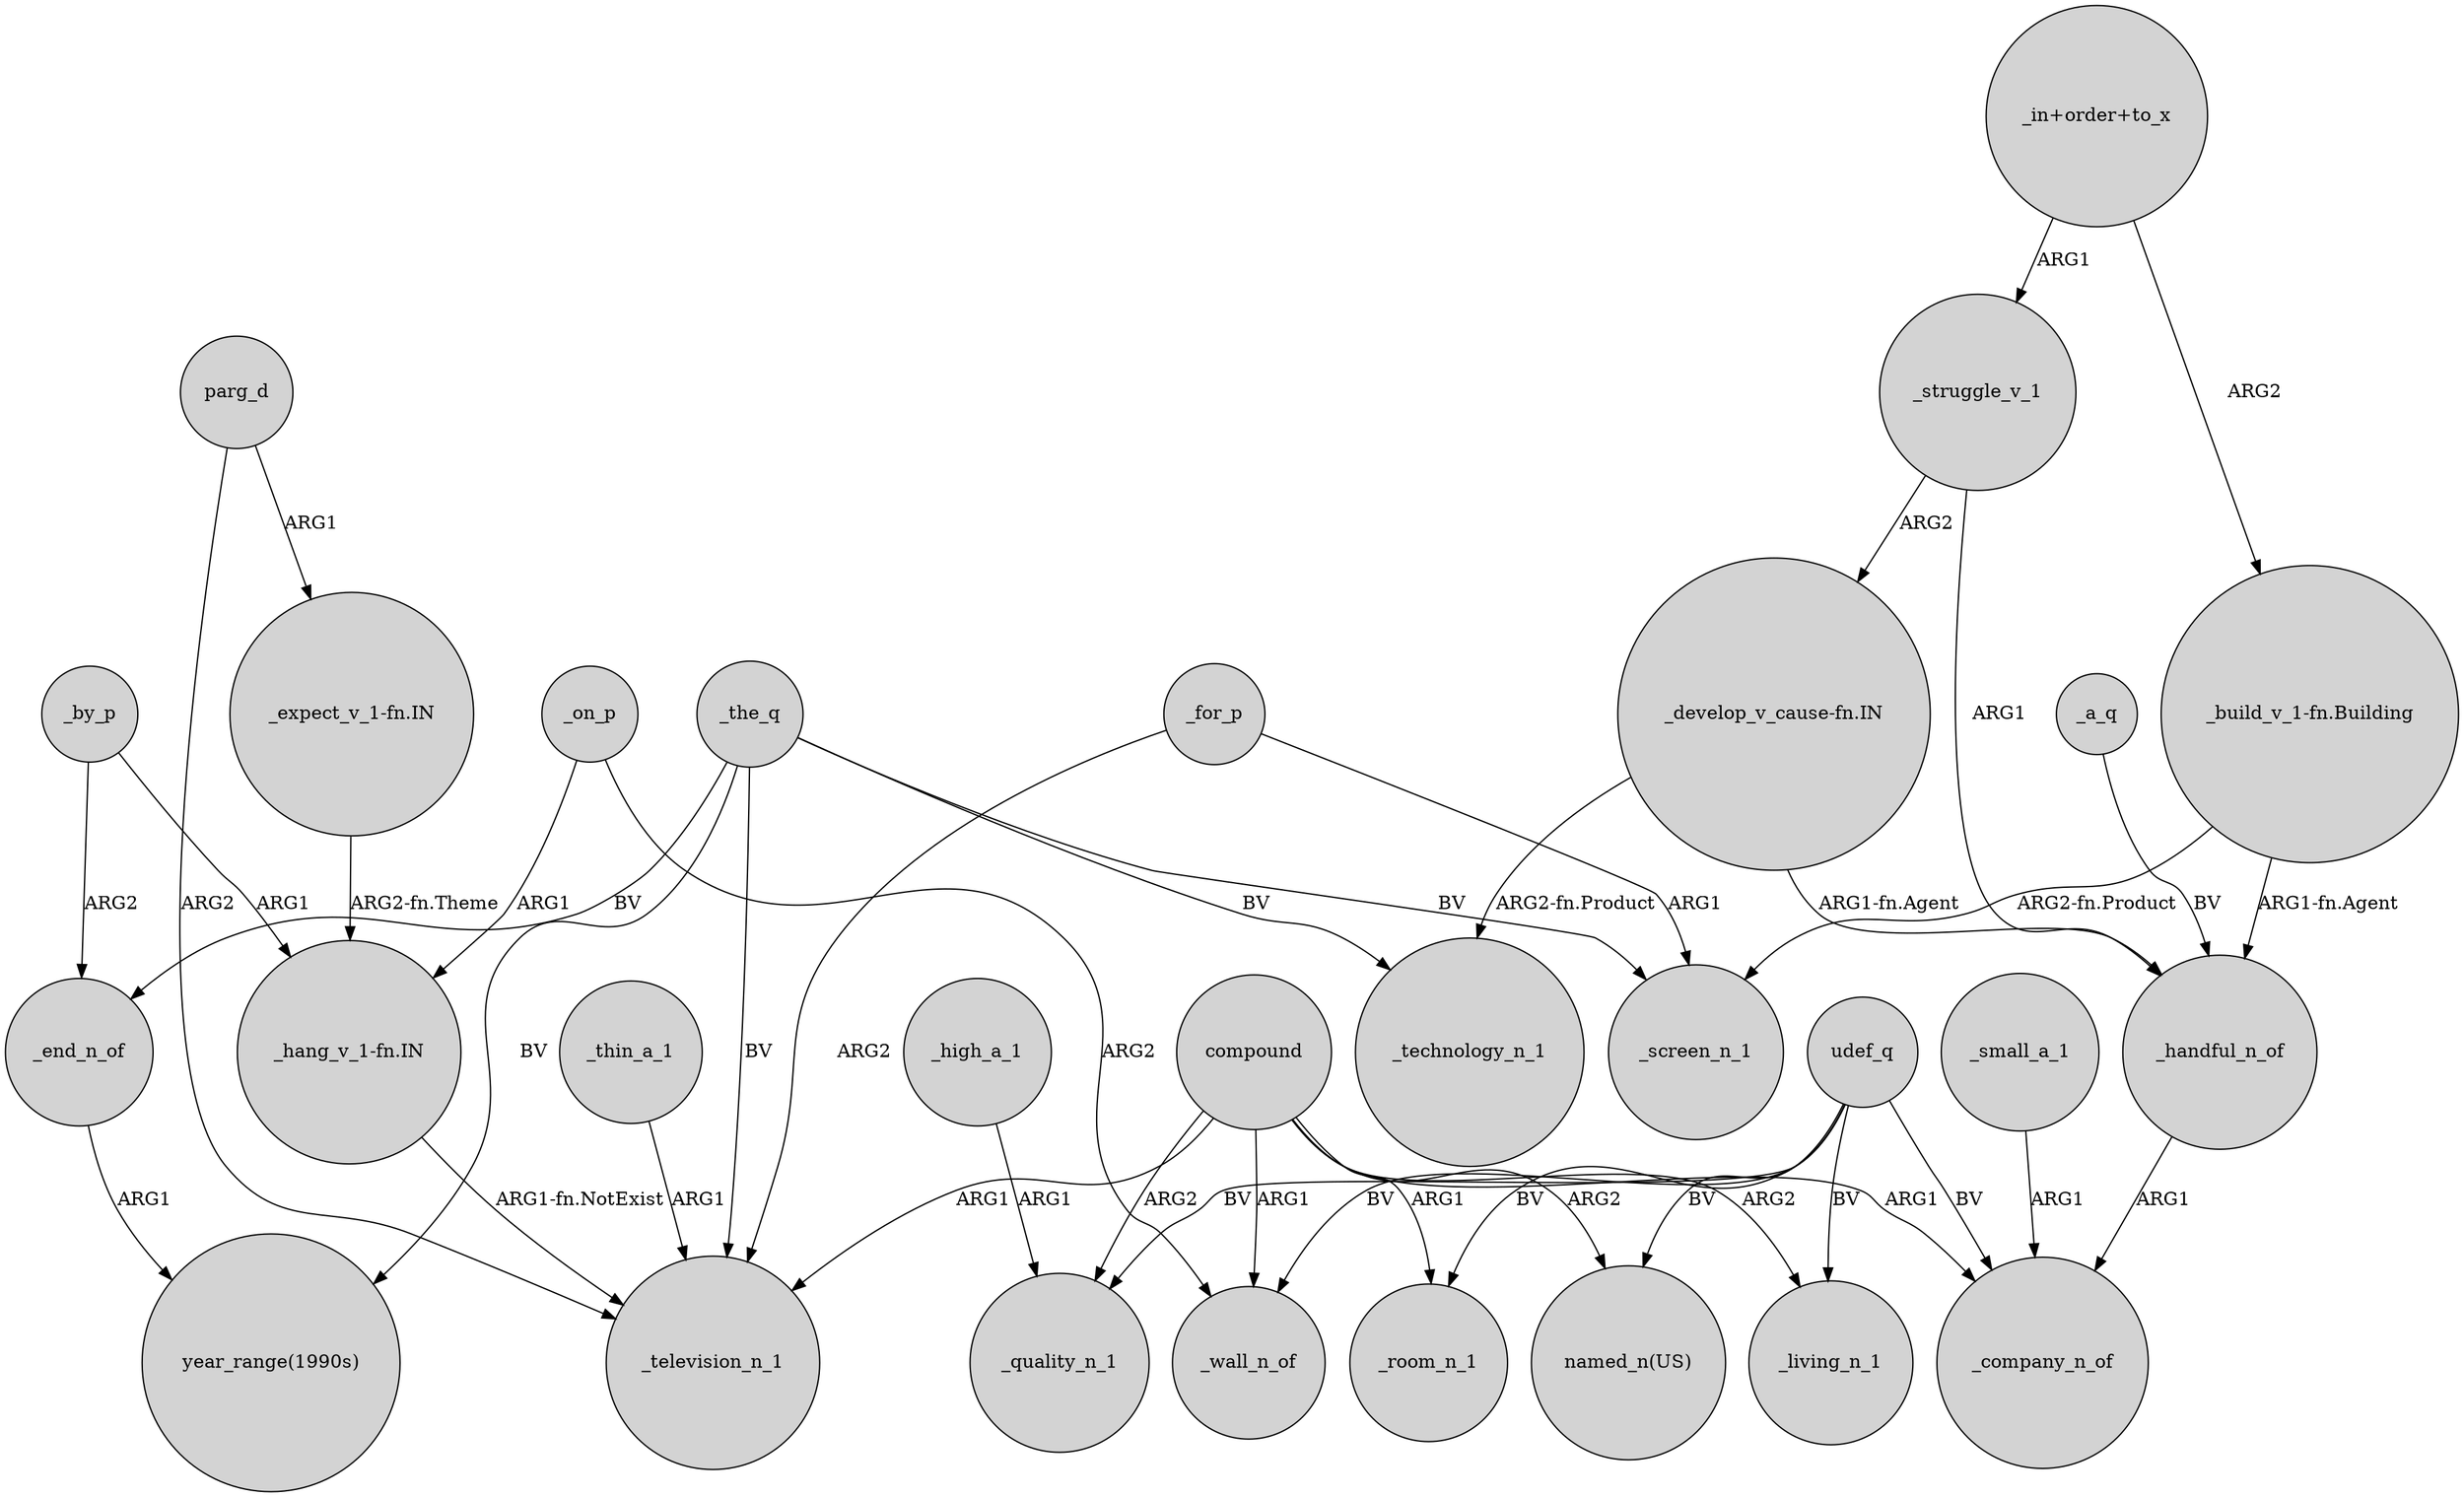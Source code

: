 digraph {
	node [shape=circle style=filled]
	_the_q -> "year_range(1990s)" [label=BV]
	udef_q -> _quality_n_1 [label=BV]
	udef_q -> "named_n(US)" [label=BV]
	_the_q -> _end_n_of [label=BV]
	_on_p -> _wall_n_of [label=ARG2]
	compound -> _television_n_1 [label=ARG1]
	_on_p -> "_hang_v_1-fn.IN" [label=ARG1]
	udef_q -> _living_n_1 [label=BV]
	compound -> _quality_n_1 [label=ARG2]
	"_in+order+to_x" -> "_build_v_1-fn.Building" [label=ARG2]
	_the_q -> _technology_n_1 [label=BV]
	parg_d -> _television_n_1 [label=ARG2]
	_by_p -> _end_n_of [label=ARG2]
	_struggle_v_1 -> _handful_n_of [label=ARG1]
	_struggle_v_1 -> "_develop_v_cause-fn.IN" [label=ARG2]
	compound -> _wall_n_of [label=ARG1]
	compound -> "named_n(US)" [label=ARG2]
	udef_q -> _wall_n_of [label=BV]
	"_hang_v_1-fn.IN" -> _television_n_1 [label="ARG1-fn.NotExist"]
	compound -> _company_n_of [label=ARG1]
	_for_p -> _screen_n_1 [label=ARG1]
	_the_q -> _television_n_1 [label=BV]
	"_develop_v_cause-fn.IN" -> _handful_n_of [label="ARG1-fn.Agent"]
	_a_q -> _handful_n_of [label=BV]
	compound -> _living_n_1 [label=ARG2]
	parg_d -> "_expect_v_1-fn.IN" [label=ARG1]
	udef_q -> _room_n_1 [label=BV]
	"_develop_v_cause-fn.IN" -> _technology_n_1 [label="ARG2-fn.Product"]
	"_build_v_1-fn.Building" -> _screen_n_1 [label="ARG2-fn.Product"]
	_end_n_of -> "year_range(1990s)" [label=ARG1]
	compound -> _room_n_1 [label=ARG1]
	_high_a_1 -> _quality_n_1 [label=ARG1]
	"_expect_v_1-fn.IN" -> "_hang_v_1-fn.IN" [label="ARG2-fn.Theme"]
	_the_q -> _screen_n_1 [label=BV]
	_small_a_1 -> _company_n_of [label=ARG1]
	"_in+order+to_x" -> _struggle_v_1 [label=ARG1]
	_by_p -> "_hang_v_1-fn.IN" [label=ARG1]
	udef_q -> _company_n_of [label=BV]
	_handful_n_of -> _company_n_of [label=ARG1]
	_thin_a_1 -> _television_n_1 [label=ARG1]
	_for_p -> _television_n_1 [label=ARG2]
	"_build_v_1-fn.Building" -> _handful_n_of [label="ARG1-fn.Agent"]
}
